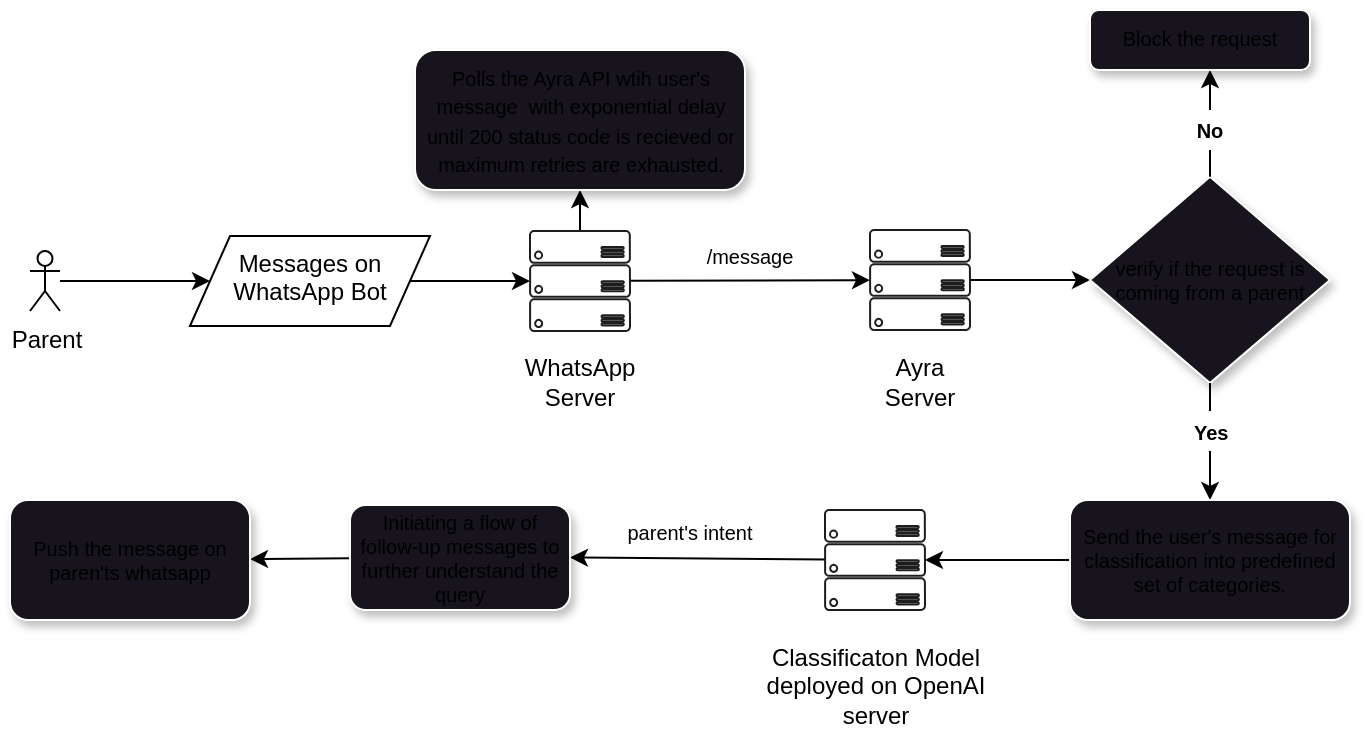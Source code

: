 <mxfile>
    <diagram id="11c3qt5qkVUd3guoZM1B" name="Page-1">
        <mxGraphModel dx="1532" dy="718" grid="1" gridSize="10" guides="1" tooltips="1" connect="1" arrows="1" fold="1" page="1" pageScale="1" pageWidth="827" pageHeight="1169" math="0" shadow="0">
            <root>
                <mxCell id="0"/>
                <mxCell id="1" parent="0"/>
                <mxCell id="4" value="" style="edgeStyle=none;html=1;" parent="1" source="2" target="3" edge="1">
                    <mxGeometry relative="1" as="geometry"/>
                </mxCell>
                <mxCell id="2" value="Parent" style="shape=umlActor;verticalLabelPosition=bottom;verticalAlign=top;html=1;outlineConnect=0;" parent="1" vertex="1">
                    <mxGeometry x="92" y="500.5" width="15" height="30" as="geometry"/>
                </mxCell>
                <mxCell id="6" value="" style="edgeStyle=none;html=1;" parent="1" source="3" target="5" edge="1">
                    <mxGeometry relative="1" as="geometry"/>
                </mxCell>
                <mxCell id="3" value="Messages on WhatsApp Bot" style="shape=parallelogram;perimeter=parallelogramPerimeter;whiteSpace=wrap;html=1;fixedSize=1;verticalAlign=top;align=center;" parent="1" vertex="1">
                    <mxGeometry x="172" y="493" width="120" height="45" as="geometry"/>
                </mxCell>
                <mxCell id="9" value="" style="edgeStyle=none;html=1;" parent="1" source="5" target="8" edge="1">
                    <mxGeometry relative="1" as="geometry"/>
                </mxCell>
                <mxCell id="14" value="" style="edgeStyle=none;html=1;" parent="1" source="5" target="13" edge="1">
                    <mxGeometry relative="1" as="geometry"/>
                </mxCell>
                <mxCell id="5" value="" style="verticalLabelPosition=bottom;html=1;verticalAlign=top;align=center;strokeColor=#1D1D1D;fillColor=#FFFFFF;shape=mxgraph.azure.server_rack;" parent="1" vertex="1">
                    <mxGeometry x="342" y="490.5" width="50" height="50" as="geometry"/>
                </mxCell>
                <mxCell id="7" value="WhatsApp Server" style="text;html=1;strokeColor=none;fillColor=none;align=center;verticalAlign=middle;whiteSpace=wrap;rounded=0;" parent="1" vertex="1">
                    <mxGeometry x="337" y="550.5" width="60" height="30" as="geometry"/>
                </mxCell>
                <mxCell id="18" value="" style="edgeStyle=none;html=1;fontSize=10;" parent="1" source="8" target="17" edge="1">
                    <mxGeometry relative="1" as="geometry"/>
                </mxCell>
                <mxCell id="8" value="" style="verticalLabelPosition=bottom;html=1;verticalAlign=top;align=center;strokeColor=#1D1D1D;fillColor=#FFFFFF;shape=mxgraph.azure.server_rack;" parent="1" vertex="1">
                    <mxGeometry x="512" y="490" width="50" height="50" as="geometry"/>
                </mxCell>
                <mxCell id="10" value="Ayra Server" style="text;html=1;strokeColor=none;fillColor=none;align=center;verticalAlign=middle;whiteSpace=wrap;rounded=0;" parent="1" vertex="1">
                    <mxGeometry x="507" y="550.5" width="60" height="30" as="geometry"/>
                </mxCell>
                <mxCell id="13" value="&lt;font style=&quot;font-size: 10px;&quot;&gt;Polls the Ayra API wtih user's message&amp;nbsp; with exponential delay until 200 status code is recieved or maximum retries are exhausted.&lt;/font&gt;" style="rounded=1;whiteSpace=wrap;html=1;verticalAlign=top;fillColor=#18141D;strokeColor=#FFFFFF;shadow=1;" parent="1" vertex="1">
                    <mxGeometry x="284.5" y="400" width="165" height="70" as="geometry"/>
                </mxCell>
                <mxCell id="15" value="&lt;font style=&quot;font-size: 10px;&quot;&gt;/message&lt;/font&gt;" style="text;html=1;strokeColor=none;fillColor=none;align=center;verticalAlign=middle;whiteSpace=wrap;rounded=0;" parent="1" vertex="1">
                    <mxGeometry x="422" y="493" width="60" height="20" as="geometry"/>
                </mxCell>
                <mxCell id="20" value="" style="edgeStyle=none;html=1;fontSize=10;startArrow=none;" parent="1" source="21" edge="1">
                    <mxGeometry relative="1" as="geometry">
                        <mxPoint x="682" y="410" as="targetPoint"/>
                    </mxGeometry>
                </mxCell>
                <mxCell id="25" value="" style="edgeStyle=none;html=1;fontSize=10;startArrow=none;" parent="1" source="32" target="24" edge="1">
                    <mxGeometry relative="1" as="geometry"/>
                </mxCell>
                <mxCell id="17" value="verify if the request is coming from a parent" style="rhombus;whiteSpace=wrap;html=1;shadow=1;strokeColor=#FFFFFF;fontSize=10;fillColor=#18141D;" parent="1" vertex="1">
                    <mxGeometry x="622" y="463.43" width="120" height="103.13" as="geometry"/>
                </mxCell>
                <mxCell id="22" value="" style="edgeStyle=none;html=1;fontSize=10;endArrow=none;" parent="1" source="17" target="21" edge="1">
                    <mxGeometry relative="1" as="geometry">
                        <mxPoint x="682" y="463.43" as="sourcePoint"/>
                        <mxPoint x="682" y="420" as="targetPoint"/>
                    </mxGeometry>
                </mxCell>
                <mxCell id="21" value="&lt;font style=&quot;font-size: 10px;&quot;&gt;&lt;b&gt;No&lt;/b&gt;&lt;/font&gt;" style="text;html=1;strokeColor=none;fillColor=none;align=center;verticalAlign=middle;whiteSpace=wrap;rounded=0;" parent="1" vertex="1">
                    <mxGeometry x="672" y="430" width="20" height="20" as="geometry"/>
                </mxCell>
                <mxCell id="23" value="&lt;font style=&quot;font-size: 10px;&quot;&gt;Block the request&lt;/font&gt;" style="rounded=1;whiteSpace=wrap;html=1;verticalAlign=top;fillColor=#18141D;strokeColor=#FFFFFF;shadow=1;" parent="1" vertex="1">
                    <mxGeometry x="622" y="380" width="110" height="30" as="geometry"/>
                </mxCell>
                <mxCell id="27" value="" style="edgeStyle=none;html=1;fontSize=10;" parent="1" source="24" target="26" edge="1">
                    <mxGeometry relative="1" as="geometry"/>
                </mxCell>
                <mxCell id="24" value="Send the user's message for classification into predefined set of categories." style="rounded=1;whiteSpace=wrap;html=1;fontSize=10;fillColor=#18141D;strokeColor=#FFFFFF;shadow=1;" parent="1" vertex="1">
                    <mxGeometry x="612" y="625" width="140" height="60" as="geometry"/>
                </mxCell>
                <mxCell id="30" value="" style="edgeStyle=none;html=1;fontSize=10;entryX=1;entryY=0.5;entryDx=0;entryDy=0;" parent="1" source="26" target="31" edge="1">
                    <mxGeometry relative="1" as="geometry">
                        <mxPoint x="422" y="655" as="targetPoint"/>
                    </mxGeometry>
                </mxCell>
                <mxCell id="26" value="" style="verticalLabelPosition=bottom;html=1;verticalAlign=top;align=center;strokeColor=#1D1D1D;fillColor=#FFFFFF;shape=mxgraph.azure.server_rack;" parent="1" vertex="1">
                    <mxGeometry x="489.5" y="630" width="50" height="50" as="geometry"/>
                </mxCell>
                <mxCell id="28" value="Classificaton Model deployed on OpenAI server" style="text;html=1;strokeColor=none;fillColor=none;align=center;verticalAlign=middle;whiteSpace=wrap;rounded=0;" parent="1" vertex="1">
                    <mxGeometry x="454.5" y="695" width="120" height="45" as="geometry"/>
                </mxCell>
                <mxCell id="39" value="" style="edgeStyle=none;html=1;fontSize=10;" parent="1" source="31" target="38" edge="1">
                    <mxGeometry relative="1" as="geometry"/>
                </mxCell>
                <mxCell id="31" value="Initiating a flow of follow-up messages to further understand the query" style="rounded=1;whiteSpace=wrap;html=1;shadow=1;strokeColor=#FFFFFF;fontSize=10;fillColor=#18141D;" parent="1" vertex="1">
                    <mxGeometry x="252" y="627.5" width="110" height="52.5" as="geometry"/>
                </mxCell>
                <mxCell id="33" value="" style="edgeStyle=none;html=1;fontSize=10;endArrow=none;" parent="1" source="17" target="32" edge="1">
                    <mxGeometry relative="1" as="geometry">
                        <mxPoint x="682" y="566.56" as="sourcePoint"/>
                        <mxPoint x="682" y="625" as="targetPoint"/>
                    </mxGeometry>
                </mxCell>
                <mxCell id="32" value="&lt;font style=&quot;font-size: 10px;&quot;&gt;&lt;b&gt;Yes&lt;/b&gt;&lt;/font&gt;" style="text;html=1;strokeColor=none;fillColor=none;align=left;verticalAlign=middle;whiteSpace=wrap;rounded=0;" parent="1" vertex="1">
                    <mxGeometry x="672" y="580.5" width="20" height="20" as="geometry"/>
                </mxCell>
                <mxCell id="37" value="&lt;span style=&quot;font-size: 10px;&quot;&gt;parent's intent&lt;/span&gt;" style="text;html=1;strokeColor=none;fillColor=none;align=center;verticalAlign=middle;whiteSpace=wrap;rounded=0;" parent="1" vertex="1">
                    <mxGeometry x="382" y="630.5" width="80" height="20" as="geometry"/>
                </mxCell>
                <mxCell id="38" value="Push the message on paren'ts whatsapp" style="whiteSpace=wrap;html=1;fontSize=10;fillColor=#18141D;strokeColor=#FFFFFF;rounded=1;shadow=1;" parent="1" vertex="1">
                    <mxGeometry x="82" y="625" width="120" height="60" as="geometry"/>
                </mxCell>
            </root>
        </mxGraphModel>
    </diagram>
</mxfile>